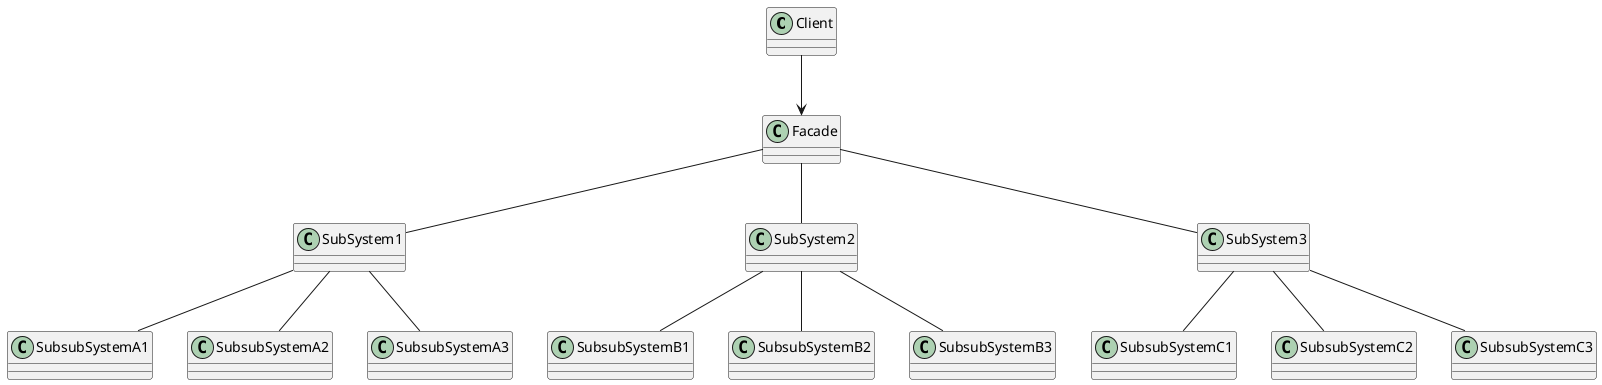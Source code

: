 @startuml

class Client{

}


Client --> Facade

Facade -- SubSystem1
Facade -- SubSystem2
Facade -- SubSystem3

SubSystem1 -- SubsubSystemA1
SubSystem1 -- SubsubSystemA2
SubSystem1 -- SubsubSystemA3

SubSystem2 -- SubsubSystemB1
SubSystem2 -- SubsubSystemB2
SubSystem2 -- SubsubSystemB3

SubSystem3 -- SubsubSystemC1
SubSystem3 -- SubsubSystemC2
SubSystem3 -- SubsubSystemC3





@enduml